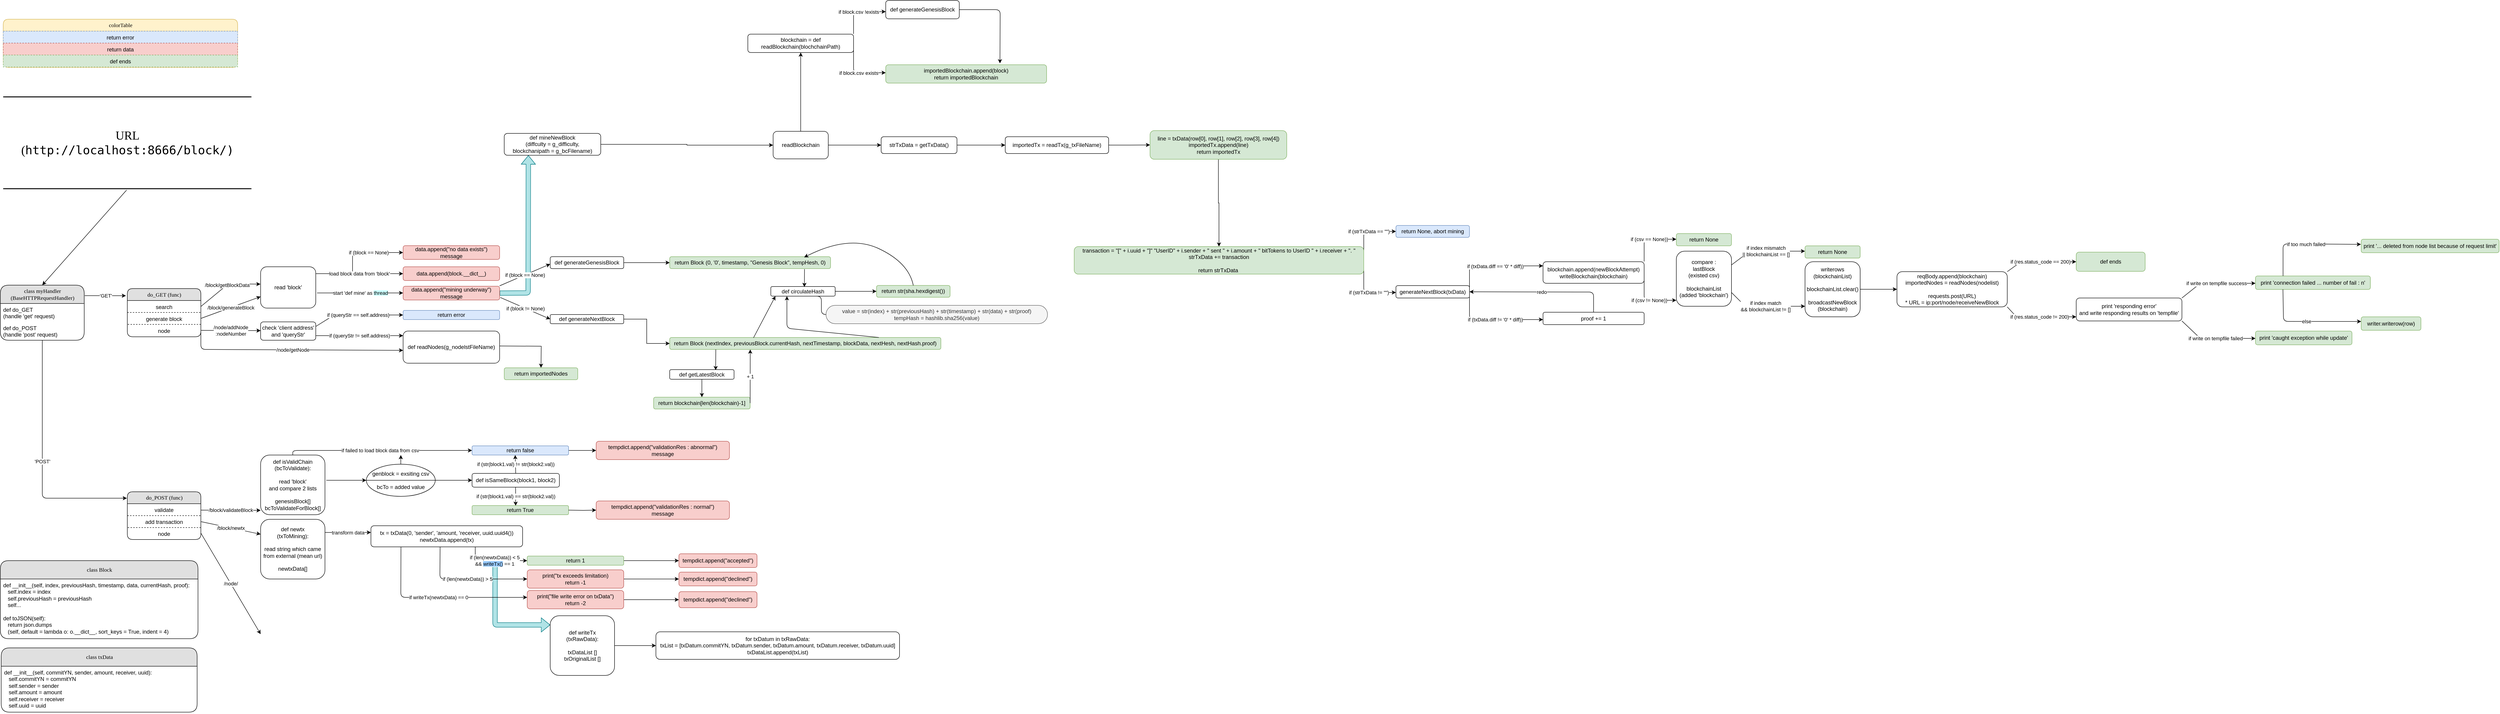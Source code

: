 <mxfile version="14.7.7" type="github">
  <diagram name="Page-1" id="b520641d-4fe3-3701-9064-5fc419738815">
    <mxGraphModel dx="3540" dy="2754" grid="1" gridSize="10" guides="1" tooltips="1" connect="1" arrows="1" fold="1" page="1" pageScale="1" pageWidth="5000" pageHeight="1000" background="none" math="0" shadow="0">
      <root>
        <mxCell id="0" />
        <mxCell id="1" parent="0" />
        <mxCell id="QLwjLKitC6FLCGk_Un5R-8" value="" style="shape=flexArrow;endArrow=classic;html=1;fillColor=#b0e3e6;strokeColor=#0e8088;" parent="1" edge="1">
          <mxGeometry width="50" height="50" relative="1" as="geometry">
            <mxPoint x="1110" y="740" as="sourcePoint" />
            <mxPoint x="1230" y="870" as="targetPoint" />
            <Array as="points">
              <mxPoint x="1110" y="870" />
            </Array>
          </mxGeometry>
        </mxCell>
        <mxCell id="gxKG5KSvoj4LGC8UMZM3-65" value="" style="shape=flexArrow;endArrow=classic;html=1;exitX=1;exitY=0.5;exitDx=0;exitDy=0;entryX=0.25;entryY=1;entryDx=0;entryDy=0;fillColor=#b0e3e6;strokeColor=#0e8088;" parent="1" source="gxKG5KSvoj4LGC8UMZM3-26" target="gxKG5KSvoj4LGC8UMZM3-28" edge="1">
          <mxGeometry width="50" height="50" relative="1" as="geometry">
            <mxPoint x="1290" y="60" as="sourcePoint" />
            <mxPoint x="1340" y="10" as="targetPoint" />
            <Array as="points">
              <mxPoint x="1182" y="147" />
            </Array>
          </mxGeometry>
        </mxCell>
        <mxCell id="2debaab0fafb2da2-10" value="&lt;font style=&quot;font-size: 26px&quot;&gt;URL&lt;br&gt;&lt;font style=&quot;background-color: rgb(255 , 255 , 255) ; font-size: 26px&quot;&gt;(&lt;span style=&quot;font-family: &amp;#34;jetbrains mono&amp;#34; , monospace&quot;&gt;http://localhost:8666/block/)&lt;/span&gt;&lt;/font&gt;&lt;/font&gt;" style="html=1;rounded=0;shadow=0;comic=0;labelBackgroundColor=none;strokeWidth=2;fontFamily=Verdana;fontSize=12;align=center;shape=mxgraph.ios7ui.horLines;" parent="1" vertex="1">
          <mxGeometry x="40" y="-280" width="540" height="200" as="geometry" />
        </mxCell>
        <mxCell id="21ea969265ad0168-6" value="class myHandler&lt;br&gt;(BaseHTTPRequestHandler)" style="swimlane;html=1;fontStyle=0;childLayout=stackLayout;horizontal=1;startSize=40;fillColor=#e0e0e0;horizontalStack=0;resizeParent=1;resizeLast=0;collapsible=1;marginBottom=0;swimlaneFillColor=#ffffff;align=center;rounded=1;shadow=0;comic=0;labelBackgroundColor=none;strokeWidth=1;fontFamily=Verdana;fontSize=12" parent="1" vertex="1">
          <mxGeometry x="33.75" y="130" width="182.5" height="120" as="geometry" />
        </mxCell>
        <mxCell id="21ea969265ad0168-7" value="def do_GET&lt;br&gt;(handle &#39;get&#39; request)" style="text;html=1;strokeColor=none;fillColor=none;spacingLeft=4;spacingRight=4;whiteSpace=wrap;overflow=hidden;rotatable=0;points=[[0,0.5],[1,0.5]];portConstraint=eastwest;" parent="21ea969265ad0168-6" vertex="1">
          <mxGeometry y="40" width="182.5" height="40" as="geometry" />
        </mxCell>
        <mxCell id="21ea969265ad0168-8" value="def do_POST&lt;br&gt;(handle &#39;post&#39; request)" style="text;html=1;strokeColor=none;fillColor=none;spacingLeft=4;spacingRight=4;whiteSpace=wrap;overflow=hidden;rotatable=0;points=[[0,0.5],[1,0.5]];portConstraint=eastwest;" parent="21ea969265ad0168-6" vertex="1">
          <mxGeometry y="80" width="182.5" height="34" as="geometry" />
        </mxCell>
        <mxCell id="21ea969265ad0168-14" value="do_GET (func)" style="swimlane;html=1;fontStyle=0;childLayout=stackLayout;horizontal=1;startSize=26;fillColor=#e0e0e0;horizontalStack=0;resizeParent=1;resizeLast=0;collapsible=1;marginBottom=0;swimlaneFillColor=#ffffff;align=center;rounded=1;shadow=0;comic=0;labelBackgroundColor=none;strokeWidth=1;fontFamily=Verdana;fontSize=12" parent="1" vertex="1">
          <mxGeometry x="310" y="137.5" width="160" height="105" as="geometry" />
        </mxCell>
        <mxCell id="21ea969265ad0168-15" value="search" style="text;html=1;fillColor=none;spacingLeft=4;spacingRight=4;whiteSpace=wrap;overflow=hidden;rotatable=0;points=[[0,0.5],[1,0.5]];portConstraint=eastwest;strokeWidth=1;shadow=0;dashed=1;align=center;" parent="21ea969265ad0168-14" vertex="1">
          <mxGeometry y="26" width="160" height="26" as="geometry" />
        </mxCell>
        <mxCell id="21ea969265ad0168-16" value="generate block" style="text;html=1;fillColor=none;spacingLeft=4;spacingRight=4;whiteSpace=wrap;overflow=hidden;rotatable=0;points=[[0,0.5],[1,0.5]];portConstraint=eastwest;strokeColor=#000000;dashed=1;align=center;" parent="21ea969265ad0168-14" vertex="1">
          <mxGeometry y="52" width="160" height="26" as="geometry" />
        </mxCell>
        <mxCell id="21ea969265ad0168-17" value="node" style="text;html=1;fillColor=none;spacingLeft=4;spacingRight=4;whiteSpace=wrap;overflow=hidden;rotatable=0;points=[[0,0.5],[1,0.5]];portConstraint=eastwest;dashed=1;align=center;" parent="21ea969265ad0168-14" vertex="1">
          <mxGeometry y="78" width="160" height="26" as="geometry" />
        </mxCell>
        <mxCell id="21ea969265ad0168-26" value="do_POST (func)" style="swimlane;html=1;fontStyle=0;childLayout=stackLayout;horizontal=1;startSize=26;fillColor=#e0e0e0;horizontalStack=0;resizeParent=1;resizeLast=0;collapsible=1;marginBottom=0;swimlaneFillColor=#ffffff;align=center;rounded=1;shadow=0;comic=0;labelBackgroundColor=none;strokeWidth=1;fontFamily=Verdana;fontSize=12" parent="1" vertex="1">
          <mxGeometry x="310" y="580" width="160" height="104" as="geometry" />
        </mxCell>
        <mxCell id="21ea969265ad0168-27" value="validate" style="text;html=1;strokeColor=none;fillColor=none;spacingLeft=4;spacingRight=4;whiteSpace=wrap;overflow=hidden;rotatable=0;points=[[0,0.5],[1,0.5]];portConstraint=eastwest;align=center;" parent="21ea969265ad0168-26" vertex="1">
          <mxGeometry y="26" width="160" height="26" as="geometry" />
        </mxCell>
        <mxCell id="21ea969265ad0168-28" value="add transaction" style="text;html=1;fillColor=none;spacingLeft=4;spacingRight=4;whiteSpace=wrap;overflow=hidden;rotatable=0;points=[[0,0.5],[1,0.5]];portConstraint=eastwest;strokeColor=#000000;dashed=1;align=center;" parent="21ea969265ad0168-26" vertex="1">
          <mxGeometry y="52" width="160" height="26" as="geometry" />
        </mxCell>
        <mxCell id="21ea969265ad0168-29" value="node" style="text;html=1;strokeColor=none;fillColor=none;spacingLeft=4;spacingRight=4;whiteSpace=wrap;overflow=hidden;rotatable=0;points=[[0,0.5],[1,0.5]];portConstraint=eastwest;align=center;" parent="21ea969265ad0168-26" vertex="1">
          <mxGeometry y="78" width="160" height="26" as="geometry" />
        </mxCell>
        <mxCell id="GV4vG9G-vkSTJesM0rRb-1" value="" style="endArrow=classic;html=1;entryX=0.5;entryY=0;entryDx=0;entryDy=0;exitX=0.497;exitY=1.015;exitDx=0;exitDy=0;exitPerimeter=0;" parent="1" target="21ea969265ad0168-6" edge="1" source="2debaab0fafb2da2-10">
          <mxGeometry width="50" height="50" relative="1" as="geometry">
            <mxPoint x="125" y="74" as="sourcePoint" />
            <mxPoint x="90" y="260" as="targetPoint" />
            <Array as="points" />
          </mxGeometry>
        </mxCell>
        <mxCell id="GV4vG9G-vkSTJesM0rRb-3" value="" style="endArrow=classic;html=1;exitX=0.5;exitY=1;exitDx=0;exitDy=0;entryX=-0.006;entryY=0.135;entryDx=0;entryDy=0;entryPerimeter=0;" parent="1" source="21ea969265ad0168-6" target="21ea969265ad0168-26" edge="1">
          <mxGeometry relative="1" as="geometry">
            <mxPoint x="190" y="310" as="sourcePoint" />
            <mxPoint x="560" y="430" as="targetPoint" />
            <Array as="points">
              <mxPoint x="125" y="594" />
            </Array>
          </mxGeometry>
        </mxCell>
        <mxCell id="GV4vG9G-vkSTJesM0rRb-4" value="&#39;POST&#39;" style="edgeLabel;resizable=0;html=1;align=center;verticalAlign=middle;" parent="GV4vG9G-vkSTJesM0rRb-3" connectable="0" vertex="1">
          <mxGeometry relative="1" as="geometry" />
        </mxCell>
        <mxCell id="GV4vG9G-vkSTJesM0rRb-5" value="" style="endArrow=classic;html=1;exitX=1.006;exitY=0.191;exitDx=0;exitDy=0;exitPerimeter=0;entryX=-0.019;entryY=0.148;entryDx=0;entryDy=0;entryPerimeter=0;" parent="1" source="21ea969265ad0168-6" target="21ea969265ad0168-14" edge="1">
          <mxGeometry relative="1" as="geometry">
            <mxPoint x="216.25" y="200" as="sourcePoint" />
            <mxPoint x="300" y="153" as="targetPoint" />
            <Array as="points" />
          </mxGeometry>
        </mxCell>
        <mxCell id="GV4vG9G-vkSTJesM0rRb-6" value="&#39;GET&#39;" style="edgeLabel;resizable=0;html=1;align=center;verticalAlign=middle;" parent="GV4vG9G-vkSTJesM0rRb-5" connectable="0" vertex="1">
          <mxGeometry relative="1" as="geometry" />
        </mxCell>
        <mxCell id="GV4vG9G-vkSTJesM0rRb-8" value="data.append(block.__dict__)" style="rounded=1;whiteSpace=wrap;html=1;shadow=0;strokeColor=#b85450;strokeWidth=1;align=center;fillColor=#f8cecc;" parent="1" vertex="1">
          <mxGeometry x="910" y="90" width="210" height="30" as="geometry" />
        </mxCell>
        <mxCell id="GV4vG9G-vkSTJesM0rRb-9" value="" style="endArrow=classic;html=1;exitX=1;exitY=0.5;exitDx=0;exitDy=0;entryX=-0.003;entryY=0.42;entryDx=0;entryDy=0;entryPerimeter=0;" parent="1" source="21ea969265ad0168-15" target="GV4vG9G-vkSTJesM0rRb-14" edge="1">
          <mxGeometry relative="1" as="geometry">
            <mxPoint x="420" y="290" as="sourcePoint" />
            <mxPoint x="520" y="290" as="targetPoint" />
            <Array as="points">
              <mxPoint x="530" y="127" />
            </Array>
          </mxGeometry>
        </mxCell>
        <mxCell id="GV4vG9G-vkSTJesM0rRb-10" value="/block/getBlockData" style="edgeLabel;resizable=0;html=1;align=center;verticalAlign=middle;" parent="GV4vG9G-vkSTJesM0rRb-9" connectable="0" vertex="1">
          <mxGeometry relative="1" as="geometry" />
        </mxCell>
        <mxCell id="GV4vG9G-vkSTJesM0rRb-12" value="" style="endArrow=classic;html=1;exitX=1;exitY=0.5;exitDx=0;exitDy=0;entryX=0;entryY=0.5;entryDx=0;entryDy=0;" parent="1" source="21ea969265ad0168-16" edge="1">
          <mxGeometry relative="1" as="geometry">
            <mxPoint x="580" y="290" as="sourcePoint" />
            <mxPoint x="600" y="155" as="targetPoint" />
          </mxGeometry>
        </mxCell>
        <mxCell id="GV4vG9G-vkSTJesM0rRb-13" value="/block/generateBlock" style="edgeLabel;resizable=0;html=1;align=center;verticalAlign=middle;" parent="GV4vG9G-vkSTJesM0rRb-12" connectable="0" vertex="1">
          <mxGeometry relative="1" as="geometry" />
        </mxCell>
        <mxCell id="GV4vG9G-vkSTJesM0rRb-14" value="read &#39;block&#39;" style="rounded=1;whiteSpace=wrap;html=1;shadow=0;strokeColor=#000000;strokeWidth=1;align=center;" parent="1" vertex="1">
          <mxGeometry x="600" y="90" width="120" height="90" as="geometry" />
        </mxCell>
        <mxCell id="GV4vG9G-vkSTJesM0rRb-15" value="" style="endArrow=classic;html=1;entryX=0;entryY=0.5;entryDx=0;entryDy=0;exitX=1;exitY=0.167;exitDx=0;exitDy=0;exitPerimeter=0;" parent="1" source="GV4vG9G-vkSTJesM0rRb-14" target="GV4vG9G-vkSTJesM0rRb-8" edge="1">
          <mxGeometry relative="1" as="geometry">
            <mxPoint x="724" y="105" as="sourcePoint" />
            <mxPoint x="820" y="88.66" as="targetPoint" />
          </mxGeometry>
        </mxCell>
        <mxCell id="GV4vG9G-vkSTJesM0rRb-16" value="load block data from &#39;block&#39;" style="edgeLabel;resizable=0;html=1;align=center;verticalAlign=middle;" parent="GV4vG9G-vkSTJesM0rRb-15" connectable="0" vertex="1">
          <mxGeometry relative="1" as="geometry" />
        </mxCell>
        <mxCell id="9pu0YHdIuSZk-ArdZA3d-1" value="" style="endArrow=classic;html=1;exitX=1;exitY=0.5;exitDx=0;exitDy=0;" parent="1" source="21ea969265ad0168-17" edge="1">
          <mxGeometry relative="1" as="geometry">
            <mxPoint x="590" y="580" as="sourcePoint" />
            <mxPoint x="600" y="229" as="targetPoint" />
          </mxGeometry>
        </mxCell>
        <mxCell id="9pu0YHdIuSZk-ArdZA3d-2" value="/node/addNode&lt;br&gt;:nodeNumber" style="edgeLabel;resizable=0;html=1;align=center;verticalAlign=middle;" parent="9pu0YHdIuSZk-ArdZA3d-1" connectable="0" vertex="1">
          <mxGeometry relative="1" as="geometry" />
        </mxCell>
        <mxCell id="9pu0YHdIuSZk-ArdZA3d-6" value="" style="endArrow=classic;html=1;exitX=1;exitY=0.5;exitDx=0;exitDy=0;entryX=0;entryY=0.6;entryDx=0;entryDy=0;entryPerimeter=0;" parent="1" source="21ea969265ad0168-17" target="9pu0YHdIuSZk-ArdZA3d-17" edge="1">
          <mxGeometry relative="1" as="geometry">
            <mxPoint x="270" y="430" as="sourcePoint" />
            <mxPoint x="600" y="270" as="targetPoint" />
            <Array as="points">
              <mxPoint x="470" y="270" />
            </Array>
          </mxGeometry>
        </mxCell>
        <mxCell id="9pu0YHdIuSZk-ArdZA3d-7" value="/node/getNode" style="edgeLabel;resizable=0;html=1;align=center;verticalAlign=middle;" parent="9pu0YHdIuSZk-ArdZA3d-6" connectable="0" vertex="1">
          <mxGeometry relative="1" as="geometry" />
        </mxCell>
        <mxCell id="9pu0YHdIuSZk-ArdZA3d-8" value="check &#39;client address&#39;&lt;br&gt;and &#39;queryStr&#39;" style="rounded=1;whiteSpace=wrap;html=1;" parent="1" vertex="1">
          <mxGeometry x="600" y="210" width="120" height="40" as="geometry" />
        </mxCell>
        <mxCell id="9pu0YHdIuSZk-ArdZA3d-9" value="" style="endArrow=classic;html=1;entryX=0;entryY=0.5;entryDx=0;entryDy=0;" parent="1" target="9pu0YHdIuSZk-ArdZA3d-16" edge="1">
          <mxGeometry relative="1" as="geometry">
            <mxPoint x="720" y="220" as="sourcePoint" />
            <mxPoint x="910" y="220" as="targetPoint" />
            <Array as="points">
              <mxPoint x="760" y="195" />
            </Array>
          </mxGeometry>
        </mxCell>
        <mxCell id="9pu0YHdIuSZk-ArdZA3d-10" value="if (queryStr == self.address)" style="edgeLabel;resizable=0;html=1;align=center;verticalAlign=middle;" parent="9pu0YHdIuSZk-ArdZA3d-9" connectable="0" vertex="1">
          <mxGeometry relative="1" as="geometry" />
        </mxCell>
        <mxCell id="9pu0YHdIuSZk-ArdZA3d-11" value="" style="endArrow=classic;html=1;" parent="1" edge="1">
          <mxGeometry relative="1" as="geometry">
            <mxPoint x="720" y="240" as="sourcePoint" />
            <mxPoint x="910" y="240" as="targetPoint" />
          </mxGeometry>
        </mxCell>
        <mxCell id="9pu0YHdIuSZk-ArdZA3d-12" value="if (queryStr != self.address)" style="edgeLabel;resizable=0;html=1;align=center;verticalAlign=middle;" parent="9pu0YHdIuSZk-ArdZA3d-11" connectable="0" vertex="1">
          <mxGeometry relative="1" as="geometry" />
        </mxCell>
        <mxCell id="9pu0YHdIuSZk-ArdZA3d-16" value="return error" style="rounded=1;whiteSpace=wrap;html=1;fillColor=#dae8fc;strokeColor=#6c8ebf;" parent="1" vertex="1">
          <mxGeometry x="910" y="185" width="210" height="20" as="geometry" />
        </mxCell>
        <mxCell id="9pu0YHdIuSZk-ArdZA3d-17" value="def readNodes(g_nodelstFileName)" style="rounded=1;whiteSpace=wrap;html=1;" parent="1" vertex="1">
          <mxGeometry x="910" y="230" width="210" height="70" as="geometry" />
        </mxCell>
        <mxCell id="PHjYOECtbzAeJaCVC0Ml-1" value="" style="endArrow=classic;html=1;exitX=1.025;exitY=0.633;exitDx=0;exitDy=0;exitPerimeter=0;" parent="1" source="GV4vG9G-vkSTJesM0rRb-14" edge="1">
          <mxGeometry relative="1" as="geometry">
            <mxPoint x="800" y="580" as="sourcePoint" />
            <mxPoint x="910" y="147" as="targetPoint" />
          </mxGeometry>
        </mxCell>
        <mxCell id="PHjYOECtbzAeJaCVC0Ml-2" value="start &#39;def mine&#39; as &lt;span style=&quot;background-color: rgb(204 , 255 , 255)&quot;&gt;thread&lt;/span&gt;" style="edgeLabel;resizable=0;html=1;align=center;verticalAlign=middle;" parent="PHjYOECtbzAeJaCVC0Ml-1" connectable="0" vertex="1">
          <mxGeometry relative="1" as="geometry" />
        </mxCell>
        <mxCell id="PHjYOECtbzAeJaCVC0Ml-7" value="" style="endArrow=classic;html=1;" parent="1" edge="1">
          <mxGeometry relative="1" as="geometry">
            <mxPoint x="1120" y="131.5" as="sourcePoint" />
            <mxPoint x="1230" y="84" as="targetPoint" />
          </mxGeometry>
        </mxCell>
        <mxCell id="PHjYOECtbzAeJaCVC0Ml-8" value="if (block == None)" style="edgeLabel;resizable=0;html=1;align=center;verticalAlign=middle;" parent="PHjYOECtbzAeJaCVC0Ml-7" connectable="0" vertex="1">
          <mxGeometry relative="1" as="geometry" />
        </mxCell>
        <mxCell id="PHjYOECtbzAeJaCVC0Ml-9" value="" style="endArrow=classic;html=1;exitX=1.007;exitY=0.927;exitDx=0;exitDy=0;exitPerimeter=0;" parent="1" edge="1">
          <mxGeometry relative="1" as="geometry">
            <mxPoint x="1121.47" y="156.81" as="sourcePoint" />
            <mxPoint x="1230" y="204" as="targetPoint" />
          </mxGeometry>
        </mxCell>
        <mxCell id="PHjYOECtbzAeJaCVC0Ml-10" value="if (block != None)" style="edgeLabel;resizable=0;html=1;align=center;verticalAlign=middle;" parent="PHjYOECtbzAeJaCVC0Ml-9" connectable="0" vertex="1">
          <mxGeometry relative="1" as="geometry" />
        </mxCell>
        <mxCell id="PHjYOECtbzAeJaCVC0Ml-45" value="" style="edgeStyle=orthogonalEdgeStyle;rounded=0;orthogonalLoop=1;jettySize=auto;html=1;" parent="1" source="PHjYOECtbzAeJaCVC0Ml-11" edge="1">
          <mxGeometry relative="1" as="geometry">
            <mxPoint x="1490" y="81" as="targetPoint" />
          </mxGeometry>
        </mxCell>
        <mxCell id="PHjYOECtbzAeJaCVC0Ml-11" value="def generateGenesisBlock" style="rounded=1;whiteSpace=wrap;html=1;" parent="1" vertex="1">
          <mxGeometry x="1230" y="68" width="160" height="26" as="geometry" />
        </mxCell>
        <mxCell id="PHjYOECtbzAeJaCVC0Ml-12" value="def generateNextBlock" style="rounded=1;whiteSpace=wrap;html=1;" parent="1" vertex="1">
          <mxGeometry x="1230" y="194" width="160" height="20" as="geometry" />
        </mxCell>
        <mxCell id="PHjYOECtbzAeJaCVC0Ml-38" value="colorTable" style="swimlane;html=1;fontStyle=0;childLayout=stackLayout;horizontal=1;startSize=26;fillColor=#fff2cc;horizontalStack=0;resizeParent=1;resizeLast=0;collapsible=1;marginBottom=0;swimlaneFillColor=#ffffff;align=center;rounded=1;shadow=0;comic=0;labelBackgroundColor=none;strokeWidth=1;fontFamily=Verdana;fontSize=12;strokeColor=#d6b656;" parent="1" vertex="1">
          <mxGeometry x="40" y="-449.14" width="510" height="105" as="geometry" />
        </mxCell>
        <mxCell id="PHjYOECtbzAeJaCVC0Ml-39" value="return error" style="text;html=1;fillColor=#dae8fc;spacingLeft=4;spacingRight=4;whiteSpace=wrap;overflow=hidden;rotatable=0;points=[[0,0.5],[1,0.5]];portConstraint=eastwest;strokeWidth=1;shadow=0;dashed=1;align=center;strokeColor=#6c8ebf;" parent="PHjYOECtbzAeJaCVC0Ml-38" vertex="1">
          <mxGeometry y="26" width="510" height="26" as="geometry" />
        </mxCell>
        <mxCell id="PHjYOECtbzAeJaCVC0Ml-40" value="return data" style="text;html=1;fillColor=#f8cecc;spacingLeft=4;spacingRight=4;whiteSpace=wrap;overflow=hidden;rotatable=0;points=[[0,0.5],[1,0.5]];portConstraint=eastwest;strokeColor=#b85450;dashed=1;align=center;" parent="PHjYOECtbzAeJaCVC0Ml-38" vertex="1">
          <mxGeometry y="52" width="510" height="26" as="geometry" />
        </mxCell>
        <mxCell id="PHjYOECtbzAeJaCVC0Ml-41" value="def ends" style="text;html=1;fillColor=#d5e8d4;spacingLeft=4;spacingRight=4;whiteSpace=wrap;overflow=hidden;rotatable=0;points=[[0,0.5],[1,0.5]];portConstraint=eastwest;dashed=1;align=center;strokeColor=#82b366;" parent="PHjYOECtbzAeJaCVC0Ml-38" vertex="1">
          <mxGeometry y="78" width="510" height="26" as="geometry" />
        </mxCell>
        <mxCell id="PHjYOECtbzAeJaCVC0Ml-53" value="" style="edgeStyle=orthogonalEdgeStyle;rounded=0;orthogonalLoop=1;jettySize=auto;html=1;" parent="1" source="PHjYOECtbzAeJaCVC0Ml-47" target="PHjYOECtbzAeJaCVC0Ml-52" edge="1">
          <mxGeometry relative="1" as="geometry" />
        </mxCell>
        <mxCell id="PHjYOECtbzAeJaCVC0Ml-47" value="def circulateHash" style="rounded=1;whiteSpace=wrap;html=1;" parent="1" vertex="1">
          <mxGeometry x="1710" y="133" width="140" height="21" as="geometry" />
        </mxCell>
        <mxCell id="PHjYOECtbzAeJaCVC0Ml-48" value="return Block (0, &#39;0&#39;, timestamp, &quot;Genesis Block&quot;, tempHesh, 0)" style="rounded=1;whiteSpace=wrap;html=1;fillColor=#d5e8d4;strokeColor=#82b366;" parent="1" vertex="1">
          <mxGeometry x="1490" y="68" width="350" height="26" as="geometry" />
        </mxCell>
        <mxCell id="PHjYOECtbzAeJaCVC0Ml-51" value="" style="endArrow=classic;html=1;exitX=0.838;exitY=1.045;exitDx=0;exitDy=0;exitPerimeter=0;" parent="1" source="PHjYOECtbzAeJaCVC0Ml-48" edge="1">
          <mxGeometry width="50" height="50" relative="1" as="geometry">
            <mxPoint x="1630" y="234" as="sourcePoint" />
            <mxPoint x="1783" y="134" as="targetPoint" />
          </mxGeometry>
        </mxCell>
        <mxCell id="PHjYOECtbzAeJaCVC0Ml-52" value="return str(sha.hexdigest())" style="whiteSpace=wrap;html=1;rounded=1;fillColor=#d5e8d4;strokeColor=#82b366;" parent="1" vertex="1">
          <mxGeometry x="1940" y="130.62" width="160" height="25.75" as="geometry" />
        </mxCell>
        <mxCell id="PHjYOECtbzAeJaCVC0Ml-54" value="" style="curved=1;endArrow=classic;html=1;entryX=0.836;entryY=0.051;entryDx=0;entryDy=0;entryPerimeter=0;exitX=0.5;exitY=0;exitDx=0;exitDy=0;" parent="1" source="PHjYOECtbzAeJaCVC0Ml-52" target="PHjYOECtbzAeJaCVC0Ml-48" edge="1">
          <mxGeometry width="50" height="50" relative="1" as="geometry">
            <mxPoint x="1170" y="234" as="sourcePoint" />
            <mxPoint x="1220" y="184" as="targetPoint" />
            <Array as="points">
              <mxPoint x="2010" y="81" />
              <mxPoint x="1880" y="20" />
            </Array>
          </mxGeometry>
        </mxCell>
        <mxCell id="PHjYOECtbzAeJaCVC0Ml-55" value="value = str(index) + str(previousHash) + str(timestamp) + str(data) + str(proof)&lt;br&gt;tempHash = hashlib.sha256(value)" style="whiteSpace=wrap;html=1;rounded=1;arcSize=50;align=center;verticalAlign=middle;strokeWidth=1;autosize=1;spacing=4;treeFolding=1;treeMoving=1;newEdgeStyle={&quot;edgeStyle&quot;:&quot;entityRelationEdgeStyle&quot;,&quot;startArrow&quot;:&quot;none&quot;,&quot;endArrow&quot;:&quot;none&quot;,&quot;segment&quot;:10,&quot;curved&quot;:1};fillColor=#f5f5f5;strokeColor=#666666;fontColor=#333333;" parent="1" vertex="1">
          <mxGeometry x="1830" y="174" width="482" height="40" as="geometry" />
        </mxCell>
        <mxCell id="PHjYOECtbzAeJaCVC0Ml-56" value="" style="edgeStyle=entityRelationEdgeStyle;startArrow=none;endArrow=none;segment=10;curved=1;exitX=0.5;exitY=1;exitDx=0;exitDy=0;" parent="1" edge="1">
          <mxGeometry relative="1" as="geometry">
            <mxPoint x="1810" y="154" as="sourcePoint" />
            <mxPoint x="1830" y="194" as="targetPoint" />
          </mxGeometry>
        </mxCell>
        <mxCell id="PHjYOECtbzAeJaCVC0Ml-57" value="return Block (nextIndex, previousBlock.currentHash, nextTimestamp, blockData, nextHesh, nextHash.proof)" style="rounded=1;whiteSpace=wrap;html=1;fillColor=#d5e8d4;strokeColor=#82b366;" parent="1" vertex="1">
          <mxGeometry x="1490" y="244" width="590" height="26" as="geometry" />
        </mxCell>
        <mxCell id="PHjYOECtbzAeJaCVC0Ml-58" value="" style="edgeStyle=orthogonalEdgeStyle;rounded=0;orthogonalLoop=1;jettySize=auto;html=1;exitX=1;exitY=0.5;exitDx=0;exitDy=0;entryX=0;entryY=0.5;entryDx=0;entryDy=0;" parent="1" source="PHjYOECtbzAeJaCVC0Ml-12" target="PHjYOECtbzAeJaCVC0Ml-57" edge="1">
          <mxGeometry relative="1" as="geometry">
            <mxPoint x="1400" y="91" as="sourcePoint" />
            <mxPoint x="1500" y="91" as="targetPoint" />
            <Array as="points">
              <mxPoint x="1440" y="204" />
              <mxPoint x="1440" y="257" />
            </Array>
          </mxGeometry>
        </mxCell>
        <mxCell id="PHjYOECtbzAeJaCVC0Ml-59" value="" style="endArrow=classic;html=1;exitX=0.838;exitY=1.045;exitDx=0;exitDy=0;exitPerimeter=0;entryX=0.714;entryY=0.056;entryDx=0;entryDy=0;entryPerimeter=0;" parent="1" target="PHjYOECtbzAeJaCVC0Ml-60" edge="1">
          <mxGeometry width="50" height="50" relative="1" as="geometry">
            <mxPoint x="1590.3" y="270.0" as="sourcePoint" />
            <mxPoint x="1590" y="308.83" as="targetPoint" />
          </mxGeometry>
        </mxCell>
        <mxCell id="PHjYOECtbzAeJaCVC0Ml-60" value="def getLatestBlock" style="rounded=1;whiteSpace=wrap;html=1;" parent="1" vertex="1">
          <mxGeometry x="1490" y="314" width="140" height="21" as="geometry" />
        </mxCell>
        <mxCell id="PHjYOECtbzAeJaCVC0Ml-61" value="" style="edgeStyle=orthogonalEdgeStyle;rounded=0;orthogonalLoop=1;jettySize=auto;html=1;exitX=0.5;exitY=1;exitDx=0;exitDy=0;" parent="1" source="PHjYOECtbzAeJaCVC0Ml-60" target="PHjYOECtbzAeJaCVC0Ml-62" edge="1">
          <mxGeometry relative="1" as="geometry">
            <mxPoint x="1400" y="386.88" as="sourcePoint" />
          </mxGeometry>
        </mxCell>
        <mxCell id="PHjYOECtbzAeJaCVC0Ml-62" value="return blockchain[len(blockchain)-1]" style="whiteSpace=wrap;html=1;rounded=1;fillColor=#d5e8d4;strokeColor=#82b366;" parent="1" vertex="1">
          <mxGeometry x="1455" y="374" width="210" height="25.75" as="geometry" />
        </mxCell>
        <mxCell id="PHjYOECtbzAeJaCVC0Ml-63" value="" style="endArrow=classic;html=1;entryX=0.297;entryY=1.006;entryDx=0;entryDy=0;entryPerimeter=0;exitX=1;exitY=0.5;exitDx=0;exitDy=0;" parent="1" source="PHjYOECtbzAeJaCVC0Ml-62" target="PHjYOECtbzAeJaCVC0Ml-57" edge="1">
          <mxGeometry relative="1" as="geometry">
            <mxPoint x="890" y="371" as="sourcePoint" />
            <mxPoint x="930" y="174" as="targetPoint" />
            <Array as="points" />
          </mxGeometry>
        </mxCell>
        <mxCell id="PHjYOECtbzAeJaCVC0Ml-64" value="+ 1" style="edgeLabel;resizable=0;html=1;align=center;verticalAlign=middle;" parent="PHjYOECtbzAeJaCVC0Ml-63" connectable="0" vertex="1">
          <mxGeometry relative="1" as="geometry" />
        </mxCell>
        <mxCell id="PHjYOECtbzAeJaCVC0Ml-65" value="" style="endArrow=classic;html=1;exitX=0.309;exitY=0.027;exitDx=0;exitDy=0;exitPerimeter=0;" parent="1" source="PHjYOECtbzAeJaCVC0Ml-57" edge="1">
          <mxGeometry width="50" height="50" relative="1" as="geometry">
            <mxPoint x="1680.34" y="166.41" as="sourcePoint" />
            <mxPoint x="1720" y="154" as="targetPoint" />
          </mxGeometry>
        </mxCell>
        <mxCell id="PHjYOECtbzAeJaCVC0Ml-66" value="" style="endArrow=classic;html=1;entryX=0.25;entryY=1;entryDx=0;entryDy=0;" parent="1" target="PHjYOECtbzAeJaCVC0Ml-47" edge="1">
          <mxGeometry width="50" height="50" relative="1" as="geometry">
            <mxPoint x="1945" y="244" as="sourcePoint" />
            <mxPoint x="1780" y="169" as="targetPoint" />
            <Array as="points">
              <mxPoint x="1745" y="224" />
            </Array>
          </mxGeometry>
        </mxCell>
        <mxCell id="PHjYOECtbzAeJaCVC0Ml-67" value="class Block" style="swimlane;html=1;fontStyle=0;childLayout=stackLayout;horizontal=1;startSize=40;fillColor=#e0e0e0;horizontalStack=0;resizeParent=1;resizeLast=0;collapsible=1;marginBottom=0;swimlaneFillColor=#ffffff;align=center;rounded=1;shadow=0;comic=0;labelBackgroundColor=none;strokeWidth=1;fontFamily=Verdana;fontSize=12" parent="1" vertex="1">
          <mxGeometry x="33.75" y="730" width="430" height="170" as="geometry" />
        </mxCell>
        <mxCell id="PHjYOECtbzAeJaCVC0Ml-68" value="def __init__(self, index, previousHash, timestamp, data, currentHash, proof):&lt;br&gt;&amp;nbsp; &amp;nbsp;self.index = index&lt;br&gt;&amp;nbsp; &amp;nbsp;self.previousHash = previousHash&lt;br&gt;&amp;nbsp; &amp;nbsp;self...&lt;br&gt;&lt;br&gt;def toJSON(self):&lt;br&gt;&amp;nbsp; &amp;nbsp;return json.dumps&lt;br&gt;&amp;nbsp; &amp;nbsp;(self, default = lambda o: o.__dict__, sort_keys = True, indent = 4)" style="text;html=1;strokeColor=none;fillColor=none;spacingLeft=4;spacingRight=4;whiteSpace=wrap;overflow=hidden;rotatable=0;points=[[0,0.5],[1,0.5]];portConstraint=eastwest;" parent="PHjYOECtbzAeJaCVC0Ml-67" vertex="1">
          <mxGeometry y="40" width="430" height="130" as="geometry" />
        </mxCell>
        <mxCell id="PHjYOECtbzAeJaCVC0Ml-70" value="" style="edgeStyle=orthogonalEdgeStyle;rounded=0;orthogonalLoop=1;jettySize=auto;html=1;" parent="1" edge="1">
          <mxGeometry relative="1" as="geometry">
            <mxPoint x="1120" y="262.5" as="sourcePoint" />
            <mxPoint x="1210" y="310" as="targetPoint" />
          </mxGeometry>
        </mxCell>
        <mxCell id="PHjYOECtbzAeJaCVC0Ml-71" value="return importedNodes" style="rounded=1;whiteSpace=wrap;html=1;fillColor=#d5e8d4;strokeColor=#82b366;" parent="1" vertex="1">
          <mxGeometry x="1130" y="310" width="160" height="26" as="geometry" />
        </mxCell>
        <mxCell id="PHjYOECtbzAeJaCVC0Ml-72" value="" style="endArrow=classic;html=1;exitX=1;exitY=0.5;exitDx=0;exitDy=0;" parent="1" edge="1">
          <mxGeometry relative="1" as="geometry">
            <mxPoint x="470" y="620" as="sourcePoint" />
            <mxPoint x="600" y="620.5" as="targetPoint" />
          </mxGeometry>
        </mxCell>
        <mxCell id="PHjYOECtbzAeJaCVC0Ml-73" value="/block/validateBlock" style="edgeLabel;resizable=0;html=1;align=center;verticalAlign=middle;" parent="PHjYOECtbzAeJaCVC0Ml-72" connectable="0" vertex="1">
          <mxGeometry relative="1" as="geometry" />
        </mxCell>
        <mxCell id="PHjYOECtbzAeJaCVC0Ml-74" value="" style="endArrow=classic;html=1;exitX=1;exitY=0.5;exitDx=0;exitDy=0;entryX=0;entryY=0.25;entryDx=0;entryDy=0;" parent="1" source="21ea969265ad0168-28" target="D7Xr076fDrkNId-XTe2z-1" edge="1">
          <mxGeometry relative="1" as="geometry">
            <mxPoint x="510" y="650" as="sourcePoint" />
            <mxPoint x="600" y="645" as="targetPoint" />
          </mxGeometry>
        </mxCell>
        <mxCell id="PHjYOECtbzAeJaCVC0Ml-75" value="/block/newtx" style="edgeLabel;resizable=0;html=1;align=center;verticalAlign=middle;" parent="PHjYOECtbzAeJaCVC0Ml-74" connectable="0" vertex="1">
          <mxGeometry relative="1" as="geometry" />
        </mxCell>
        <mxCell id="PHjYOECtbzAeJaCVC0Ml-76" value="" style="endArrow=classic;html=1;exitX=1;exitY=0.5;exitDx=0;exitDy=0;" parent="1" edge="1">
          <mxGeometry relative="1" as="geometry">
            <mxPoint x="470" y="670" as="sourcePoint" />
            <mxPoint x="600" y="890" as="targetPoint" />
          </mxGeometry>
        </mxCell>
        <mxCell id="PHjYOECtbzAeJaCVC0Ml-77" value="/node/" style="edgeLabel;resizable=0;html=1;align=center;verticalAlign=middle;" parent="PHjYOECtbzAeJaCVC0Ml-76" connectable="0" vertex="1">
          <mxGeometry relative="1" as="geometry" />
        </mxCell>
        <mxCell id="PHjYOECtbzAeJaCVC0Ml-78" value="def isValidChain&lt;br&gt;(bcToValidate):&lt;br&gt;&lt;br&gt;read &#39;block&#39;&lt;br&gt;and compare 2 lists&lt;br&gt;&lt;br&gt;genesisBlock[]&lt;br&gt;bcToValidateForBlock[]" style="rounded=1;whiteSpace=wrap;html=1;shadow=0;strokeColor=#000000;strokeWidth=1;align=center;" parent="1" vertex="1">
          <mxGeometry x="600" y="500" width="140" height="130" as="geometry" />
        </mxCell>
        <mxCell id="PHjYOECtbzAeJaCVC0Ml-79" value="" style="endArrow=classic;html=1;entryX=0;entryY=0.5;entryDx=0;entryDy=0;" parent="1" source="PHjYOECtbzAeJaCVC0Ml-78" target="PHjYOECtbzAeJaCVC0Ml-81" edge="1">
          <mxGeometry relative="1" as="geometry">
            <mxPoint x="650" y="490.03" as="sourcePoint" />
            <mxPoint x="890" y="490" as="targetPoint" />
            <Array as="points">
              <mxPoint x="670" y="490" />
            </Array>
          </mxGeometry>
        </mxCell>
        <mxCell id="PHjYOECtbzAeJaCVC0Ml-80" value="if failed to load block data from csv" style="edgeLabel;resizable=0;html=1;align=center;verticalAlign=middle;" parent="PHjYOECtbzAeJaCVC0Ml-79" connectable="0" vertex="1">
          <mxGeometry relative="1" as="geometry" />
        </mxCell>
        <mxCell id="gxKG5KSvoj4LGC8UMZM3-20" value="" style="edgeStyle=orthogonalEdgeStyle;rounded=0;orthogonalLoop=1;jettySize=auto;html=1;" parent="1" source="PHjYOECtbzAeJaCVC0Ml-81" target="gxKG5KSvoj4LGC8UMZM3-19" edge="1">
          <mxGeometry relative="1" as="geometry" />
        </mxCell>
        <mxCell id="PHjYOECtbzAeJaCVC0Ml-81" value="return false" style="rounded=1;whiteSpace=wrap;html=1;fillColor=#dae8fc;strokeColor=#6c8ebf;" parent="1" vertex="1">
          <mxGeometry x="1060" y="480" width="210" height="20" as="geometry" />
        </mxCell>
        <mxCell id="PHjYOECtbzAeJaCVC0Ml-87" value="def isSameBlock(block1, block2)" style="rounded=1;whiteSpace=wrap;html=1;" parent="1" vertex="1">
          <mxGeometry x="1060" y="540" width="190" height="30" as="geometry" />
        </mxCell>
        <mxCell id="gxKG5KSvoj4LGC8UMZM3-2" value="" style="endArrow=classic;html=1;exitX=0.5;exitY=0;exitDx=0;exitDy=0;entryX=0.447;entryY=1;entryDx=0;entryDy=0;entryPerimeter=0;" parent="1" source="PHjYOECtbzAeJaCVC0Ml-87" target="PHjYOECtbzAeJaCVC0Ml-81" edge="1">
          <mxGeometry relative="1" as="geometry">
            <mxPoint x="1090" y="520" as="sourcePoint" />
            <mxPoint x="1126" y="499" as="targetPoint" />
          </mxGeometry>
        </mxCell>
        <mxCell id="gxKG5KSvoj4LGC8UMZM3-3" value="if (str(block1.val) != str(block2.val))" style="edgeLabel;resizable=0;html=1;align=center;verticalAlign=middle;" parent="gxKG5KSvoj4LGC8UMZM3-2" connectable="0" vertex="1">
          <mxGeometry relative="1" as="geometry" />
        </mxCell>
        <mxCell id="gxKG5KSvoj4LGC8UMZM3-4" value="" style="endArrow=classic;html=1;" parent="1" edge="1">
          <mxGeometry relative="1" as="geometry">
            <mxPoint x="1154.76" y="570" as="sourcePoint" />
            <mxPoint x="1154.76" y="610.44" as="targetPoint" />
          </mxGeometry>
        </mxCell>
        <mxCell id="gxKG5KSvoj4LGC8UMZM3-5" value="if (str(block1.val) == str(block2.val))" style="edgeLabel;resizable=0;html=1;align=center;verticalAlign=middle;" parent="gxKG5KSvoj4LGC8UMZM3-4" connectable="0" vertex="1">
          <mxGeometry relative="1" as="geometry" />
        </mxCell>
        <mxCell id="gxKG5KSvoj4LGC8UMZM3-6" value="return True" style="rounded=1;whiteSpace=wrap;html=1;fillColor=#d5e8d4;strokeColor=#82b366;" parent="1" vertex="1">
          <mxGeometry x="1060" y="610" width="210" height="20" as="geometry" />
        </mxCell>
        <mxCell id="gxKG5KSvoj4LGC8UMZM3-7" value="" style="endArrow=classic;html=1;entryX=0;entryY=0.5;entryDx=0;entryDy=0;" parent="1" target="gxKG5KSvoj4LGC8UMZM3-9" edge="1">
          <mxGeometry relative="1" as="geometry">
            <mxPoint x="800" y="100" as="sourcePoint" />
            <mxPoint x="890" y="60" as="targetPoint" />
            <Array as="points">
              <mxPoint x="800" y="59" />
            </Array>
          </mxGeometry>
        </mxCell>
        <mxCell id="gxKG5KSvoj4LGC8UMZM3-8" value="if (block == None)" style="edgeLabel;resizable=0;html=1;align=center;verticalAlign=middle;" parent="gxKG5KSvoj4LGC8UMZM3-7" connectable="0" vertex="1">
          <mxGeometry relative="1" as="geometry" />
        </mxCell>
        <mxCell id="gxKG5KSvoj4LGC8UMZM3-9" value="data.append(&quot;no data exists&quot;) message" style="rounded=1;whiteSpace=wrap;html=1;shadow=0;strokeColor=#b85450;strokeWidth=1;align=center;fillColor=#f8cecc;" parent="1" vertex="1">
          <mxGeometry x="910" y="44" width="210" height="30" as="geometry" />
        </mxCell>
        <mxCell id="gxKG5KSvoj4LGC8UMZM3-12" value="genblock = exsiting csv&lt;br&gt;&lt;br&gt;bcTo = added value" style="shape=lineEllipse;perimeter=ellipsePerimeter;whiteSpace=wrap;html=1;backgroundOutline=1;" parent="1" vertex="1">
          <mxGeometry x="830" y="520" width="150" height="70" as="geometry" />
        </mxCell>
        <mxCell id="gxKG5KSvoj4LGC8UMZM3-16" value="" style="endArrow=classic;html=1;exitX=0.5;exitY=0;exitDx=0;exitDy=0;" parent="1" source="gxKG5KSvoj4LGC8UMZM3-12" edge="1">
          <mxGeometry width="50" height="50" relative="1" as="geometry">
            <mxPoint x="790" y="540" as="sourcePoint" />
            <mxPoint x="905" y="500" as="targetPoint" />
          </mxGeometry>
        </mxCell>
        <mxCell id="gxKG5KSvoj4LGC8UMZM3-17" value="" style="endArrow=classic;html=1;exitX=1;exitY=0.5;exitDx=0;exitDy=0;entryX=0;entryY=0.5;entryDx=0;entryDy=0;" parent="1" source="gxKG5KSvoj4LGC8UMZM3-12" target="PHjYOECtbzAeJaCVC0Ml-87" edge="1">
          <mxGeometry width="50" height="50" relative="1" as="geometry">
            <mxPoint x="1050" y="610" as="sourcePoint" />
            <mxPoint x="1100" y="560" as="targetPoint" />
          </mxGeometry>
        </mxCell>
        <mxCell id="gxKG5KSvoj4LGC8UMZM3-18" value="" style="endArrow=classic;html=1;entryX=0;entryY=0.5;entryDx=0;entryDy=0;exitX=1.022;exitY=0.423;exitDx=0;exitDy=0;exitPerimeter=0;" parent="1" source="PHjYOECtbzAeJaCVC0Ml-78" target="gxKG5KSvoj4LGC8UMZM3-12" edge="1">
          <mxGeometry width="50" height="50" relative="1" as="geometry">
            <mxPoint x="810" y="645" as="sourcePoint" />
            <mxPoint x="860" y="595" as="targetPoint" />
          </mxGeometry>
        </mxCell>
        <mxCell id="gxKG5KSvoj4LGC8UMZM3-19" value="tempdict.append(&quot;validationRes : abnormal&quot;)&lt;br&gt;message" style="whiteSpace=wrap;html=1;rounded=1;strokeColor=#b85450;fillColor=#f8cecc;" parent="1" vertex="1">
          <mxGeometry x="1330" y="470" width="290" height="40" as="geometry" />
        </mxCell>
        <mxCell id="gxKG5KSvoj4LGC8UMZM3-21" value="" style="edgeStyle=orthogonalEdgeStyle;rounded=0;orthogonalLoop=1;jettySize=auto;html=1;" parent="1" target="gxKG5KSvoj4LGC8UMZM3-22" edge="1">
          <mxGeometry relative="1" as="geometry">
            <mxPoint x="1270" y="620" as="sourcePoint" />
          </mxGeometry>
        </mxCell>
        <mxCell id="gxKG5KSvoj4LGC8UMZM3-22" value="tempdict.append(&quot;validationRes : normal&quot;)&lt;br&gt;message" style="whiteSpace=wrap;html=1;rounded=1;strokeColor=#b85450;fillColor=#f8cecc;" parent="1" vertex="1">
          <mxGeometry x="1330" y="600" width="290" height="40" as="geometry" />
        </mxCell>
        <mxCell id="gxKG5KSvoj4LGC8UMZM3-23" value="class txData" style="swimlane;html=1;fontStyle=0;childLayout=stackLayout;horizontal=1;startSize=40;fillColor=#e0e0e0;horizontalStack=0;resizeParent=1;resizeLast=0;collapsible=1;marginBottom=0;swimlaneFillColor=#ffffff;align=center;rounded=1;shadow=0;comic=0;labelBackgroundColor=none;strokeWidth=1;fontFamily=Verdana;fontSize=12" parent="1" vertex="1">
          <mxGeometry x="35.63" y="920" width="426.25" height="140" as="geometry" />
        </mxCell>
        <mxCell id="gxKG5KSvoj4LGC8UMZM3-24" value="def __init__(self, commitYN, sender, amount, receiver, uuid):&lt;br&gt;&amp;nbsp; &amp;nbsp;self.commitYN = commitYN&lt;br&gt;&amp;nbsp; &amp;nbsp;self.sender = sender&lt;br&gt;&amp;nbsp; &amp;nbsp;self.amount = amount&lt;br&gt;&amp;nbsp; &amp;nbsp;self.receiver = receiver&lt;br&gt;&amp;nbsp; &amp;nbsp;self.uuid = uuid" style="text;html=1;strokeColor=none;fillColor=none;spacingLeft=4;spacingRight=4;whiteSpace=wrap;overflow=hidden;rotatable=0;points=[[0,0.5],[1,0.5]];portConstraint=eastwest;" parent="gxKG5KSvoj4LGC8UMZM3-23" vertex="1">
          <mxGeometry y="40" width="426.25" height="100" as="geometry" />
        </mxCell>
        <mxCell id="gxKG5KSvoj4LGC8UMZM3-26" value="data.append(&quot;mining underway&quot;) message" style="rounded=1;whiteSpace=wrap;html=1;shadow=0;strokeColor=#b85450;strokeWidth=1;align=center;fillColor=#f8cecc;" parent="1" vertex="1">
          <mxGeometry x="910" y="132.37" width="210" height="30" as="geometry" />
        </mxCell>
        <mxCell id="BLEcUBL_GDFC9mW3vN2q-31" value="" style="edgeStyle=orthogonalEdgeStyle;rounded=0;orthogonalLoop=1;jettySize=auto;html=1;entryX=0.5;entryY=1;entryDx=0;entryDy=0;exitX=0.5;exitY=0;exitDx=0;exitDy=0;" parent="1" target="BLEcUBL_GDFC9mW3vN2q-30" edge="1" source="hYCQNI-QaFgsrKjLanT5-17">
          <mxGeometry relative="1" as="geometry">
            <mxPoint x="1630" y="-616.714" as="sourcePoint" />
          </mxGeometry>
        </mxCell>
        <mxCell id="hYCQNI-QaFgsrKjLanT5-18" value="" style="edgeStyle=orthogonalEdgeStyle;rounded=0;orthogonalLoop=1;jettySize=auto;html=1;" parent="1" source="gxKG5KSvoj4LGC8UMZM3-28" target="hYCQNI-QaFgsrKjLanT5-17" edge="1">
          <mxGeometry relative="1" as="geometry" />
        </mxCell>
        <mxCell id="gxKG5KSvoj4LGC8UMZM3-28" value="def mineNewBlock&lt;br&gt;(diffculty = g_difficulty, &lt;br&gt;blockchanipath = g_bcFilename)" style="rounded=1;whiteSpace=wrap;html=1;" parent="1" vertex="1">
          <mxGeometry x="1130" y="-200.45" width="210" height="47.63" as="geometry" />
        </mxCell>
        <mxCell id="gxKG5KSvoj4LGC8UMZM3-29" value="" style="endArrow=classic;html=1;exitX=1;exitY=0.25;exitDx=0;exitDy=0;entryX=0;entryY=0.5;entryDx=0;entryDy=0;" parent="1" target="gxKG5KSvoj4LGC8UMZM3-31" edge="1">
          <mxGeometry relative="1" as="geometry">
            <mxPoint x="3000" y="61.468" as="sourcePoint" />
            <mxPoint x="2940" y="-23.99" as="targetPoint" />
            <Array as="points">
              <mxPoint x="3000" y="13.01" />
            </Array>
          </mxGeometry>
        </mxCell>
        <mxCell id="gxKG5KSvoj4LGC8UMZM3-30" value="if (strTxData == &quot;&quot;)" style="edgeLabel;resizable=0;html=1;align=center;verticalAlign=middle;" parent="gxKG5KSvoj4LGC8UMZM3-29" connectable="0" vertex="1">
          <mxGeometry relative="1" as="geometry" />
        </mxCell>
        <mxCell id="gxKG5KSvoj4LGC8UMZM3-31" value="return None, abort mining" style="rounded=1;whiteSpace=wrap;html=1;fillColor=#dae8fc;strokeColor=#6c8ebf;" parent="1" vertex="1">
          <mxGeometry x="3070" y="0.01" width="160" height="26" as="geometry" />
        </mxCell>
        <mxCell id="gxKG5KSvoj4LGC8UMZM3-32" value="" style="endArrow=classic;html=1;exitX=1;exitY=1;exitDx=0;exitDy=0;" parent="1" edge="1">
          <mxGeometry relative="1" as="geometry">
            <mxPoint x="3000" y="97.19" as="sourcePoint" />
            <mxPoint x="3070" y="146.01" as="targetPoint" />
            <Array as="points">
              <mxPoint x="3000" y="146.01" />
            </Array>
          </mxGeometry>
        </mxCell>
        <mxCell id="gxKG5KSvoj4LGC8UMZM3-33" value="if (strTxData != &quot;&quot;)" style="edgeLabel;resizable=0;html=1;align=center;verticalAlign=middle;" parent="gxKG5KSvoj4LGC8UMZM3-32" connectable="0" vertex="1">
          <mxGeometry relative="1" as="geometry" />
        </mxCell>
        <mxCell id="gxKG5KSvoj4LGC8UMZM3-34" value="generateNextBlock(txData)" style="rounded=1;whiteSpace=wrap;html=1;" parent="1" vertex="1">
          <mxGeometry x="3070" y="131.01" width="160" height="27" as="geometry" />
        </mxCell>
        <mxCell id="gxKG5KSvoj4LGC8UMZM3-35" value="" style="endArrow=classic;html=1;exitX=1;exitY=0.25;exitDx=0;exitDy=0;" parent="1" edge="1">
          <mxGeometry relative="1" as="geometry">
            <mxPoint x="3230" y="136.837" as="sourcePoint" />
            <mxPoint x="3390" y="88.01" as="targetPoint" />
            <Array as="points">
              <mxPoint x="3230" y="88.38" />
            </Array>
          </mxGeometry>
        </mxCell>
        <mxCell id="gxKG5KSvoj4LGC8UMZM3-36" value="if (txData.diff == &#39;0&#39; * diff))" style="edgeLabel;resizable=0;html=1;align=center;verticalAlign=middle;" parent="gxKG5KSvoj4LGC8UMZM3-35" connectable="0" vertex="1">
          <mxGeometry relative="1" as="geometry" />
        </mxCell>
        <mxCell id="gxKG5KSvoj4LGC8UMZM3-37" value="" style="endArrow=classic;html=1;exitX=1;exitY=1;exitDx=0;exitDy=0;" parent="1" edge="1">
          <mxGeometry relative="1" as="geometry">
            <mxPoint x="3230" y="156.01" as="sourcePoint" />
            <mxPoint x="3390" y="205.01" as="targetPoint" />
            <Array as="points">
              <mxPoint x="3230" y="204.83" />
            </Array>
          </mxGeometry>
        </mxCell>
        <mxCell id="gxKG5KSvoj4LGC8UMZM3-38" value="if (txData.diff != &#39;0&#39; * diff))" style="edgeLabel;resizable=0;html=1;align=center;verticalAlign=middle;" parent="gxKG5KSvoj4LGC8UMZM3-37" connectable="0" vertex="1">
          <mxGeometry relative="1" as="geometry" />
        </mxCell>
        <mxCell id="gxKG5KSvoj4LGC8UMZM3-41" value="proof += 1" style="rounded=1;whiteSpace=wrap;html=1;" parent="1" vertex="1">
          <mxGeometry x="3390" y="189.01" width="220" height="27" as="geometry" />
        </mxCell>
        <mxCell id="gxKG5KSvoj4LGC8UMZM3-42" value="blockchain.append(newBlockAttempt)&lt;br&gt;writeBlockchain(blockchain)" style="rounded=1;whiteSpace=wrap;html=1;" parent="1" vertex="1">
          <mxGeometry x="3390" y="79.01" width="220" height="47" as="geometry" />
        </mxCell>
        <mxCell id="gxKG5KSvoj4LGC8UMZM3-43" value="" style="endArrow=classic;html=1;entryX=1;entryY=0.5;entryDx=0;entryDy=0;exitX=0.5;exitY=0;exitDx=0;exitDy=0;" parent="1" source="gxKG5KSvoj4LGC8UMZM3-41" target="gxKG5KSvoj4LGC8UMZM3-34" edge="1">
          <mxGeometry relative="1" as="geometry">
            <mxPoint x="3300" y="157.01" as="sourcePoint" />
            <mxPoint x="3400" y="157.01" as="targetPoint" />
            <Array as="points">
              <mxPoint x="3500" y="145.01" />
            </Array>
          </mxGeometry>
        </mxCell>
        <mxCell id="gxKG5KSvoj4LGC8UMZM3-44" value="redo" style="edgeLabel;resizable=0;html=1;align=center;verticalAlign=middle;" parent="gxKG5KSvoj4LGC8UMZM3-43" connectable="0" vertex="1">
          <mxGeometry relative="1" as="geometry" />
        </mxCell>
        <mxCell id="gxKG5KSvoj4LGC8UMZM3-47" value="return None" style="whiteSpace=wrap;html=1;rounded=1;fillColor=#d5e8d4;strokeColor=#82b366;" parent="1" vertex="1">
          <mxGeometry x="3680" y="17.64" width="120" height="26.75" as="geometry" />
        </mxCell>
        <mxCell id="gxKG5KSvoj4LGC8UMZM3-49" value="" style="endArrow=classic;html=1;exitX=1;exitY=0.25;exitDx=0;exitDy=0;entryX=0;entryY=0.5;entryDx=0;entryDy=0;" parent="1" edge="1">
          <mxGeometry relative="1" as="geometry">
            <mxPoint x="3610" y="78.467" as="sourcePoint" />
            <mxPoint x="3680" y="30.01" as="targetPoint" />
            <Array as="points">
              <mxPoint x="3610" y="30.01" />
            </Array>
          </mxGeometry>
        </mxCell>
        <mxCell id="gxKG5KSvoj4LGC8UMZM3-50" value="if (csv == None))" style="edgeLabel;resizable=0;html=1;align=center;verticalAlign=middle;" parent="gxKG5KSvoj4LGC8UMZM3-49" connectable="0" vertex="1">
          <mxGeometry relative="1" as="geometry" />
        </mxCell>
        <mxCell id="gxKG5KSvoj4LGC8UMZM3-51" value="" style="endArrow=classic;html=1;exitX=1;exitY=1;exitDx=0;exitDy=0;" parent="1" edge="1">
          <mxGeometry relative="1" as="geometry">
            <mxPoint x="3610" y="114.19" as="sourcePoint" />
            <mxPoint x="3680" y="163.01" as="targetPoint" />
            <Array as="points">
              <mxPoint x="3610" y="163.01" />
            </Array>
          </mxGeometry>
        </mxCell>
        <mxCell id="gxKG5KSvoj4LGC8UMZM3-52" value="if (csv != None))" style="edgeLabel;resizable=0;html=1;align=center;verticalAlign=middle;" parent="gxKG5KSvoj4LGC8UMZM3-51" connectable="0" vertex="1">
          <mxGeometry relative="1" as="geometry" />
        </mxCell>
        <mxCell id="gxKG5KSvoj4LGC8UMZM3-53" value="compare :&lt;br&gt;lastBlock &lt;br&gt;(existed csv)&lt;br&gt;&lt;br&gt;blockchainList&lt;br&gt;(added &#39;blockchain&#39;)" style="whiteSpace=wrap;html=1;rounded=1;" parent="1" vertex="1">
          <mxGeometry x="3680" y="56.01" width="120" height="120" as="geometry" />
        </mxCell>
        <mxCell id="gxKG5KSvoj4LGC8UMZM3-54" value="" style="endArrow=classic;html=1;exitX=1;exitY=0.25;exitDx=0;exitDy=0;entryX=0;entryY=0.5;entryDx=0;entryDy=0;" parent="1" source="gxKG5KSvoj4LGC8UMZM3-53" edge="1">
          <mxGeometry relative="1" as="geometry">
            <mxPoint x="3890" y="104.467" as="sourcePoint" />
            <mxPoint x="3960" y="56.01" as="targetPoint" />
            <Array as="points">
              <mxPoint x="3840" y="56.01" />
            </Array>
          </mxGeometry>
        </mxCell>
        <mxCell id="gxKG5KSvoj4LGC8UMZM3-55" value="if index mismatch&lt;br&gt;|| blockchainList == []" style="edgeLabel;resizable=0;html=1;align=center;verticalAlign=middle;" parent="gxKG5KSvoj4LGC8UMZM3-54" connectable="0" vertex="1">
          <mxGeometry relative="1" as="geometry" />
        </mxCell>
        <mxCell id="gxKG5KSvoj4LGC8UMZM3-56" value="" style="endArrow=classic;html=1;exitX=1;exitY=0.75;exitDx=0;exitDy=0;" parent="1" source="gxKG5KSvoj4LGC8UMZM3-53" edge="1">
          <mxGeometry relative="1" as="geometry">
            <mxPoint x="3890" y="140.19" as="sourcePoint" />
            <mxPoint x="3960" y="176.01" as="targetPoint" />
            <Array as="points">
              <mxPoint x="3830" y="176.01" />
            </Array>
          </mxGeometry>
        </mxCell>
        <mxCell id="gxKG5KSvoj4LGC8UMZM3-57" value="if index match&lt;br&gt;&amp;amp;&amp;amp; blockchainList != []" style="edgeLabel;resizable=0;html=1;align=center;verticalAlign=middle;" parent="gxKG5KSvoj4LGC8UMZM3-56" connectable="0" vertex="1">
          <mxGeometry relative="1" as="geometry" />
        </mxCell>
        <mxCell id="gxKG5KSvoj4LGC8UMZM3-60" value="return None" style="whiteSpace=wrap;html=1;rounded=1;fillColor=#d5e8d4;strokeColor=#82b366;" parent="1" vertex="1">
          <mxGeometry x="3960" y="44.39" width="120" height="26.75" as="geometry" />
        </mxCell>
        <mxCell id="BLEcUBL_GDFC9mW3vN2q-4" value="" style="edgeStyle=orthogonalEdgeStyle;rounded=0;orthogonalLoop=1;jettySize=auto;html=1;" parent="1" source="gxKG5KSvoj4LGC8UMZM3-61" target="BLEcUBL_GDFC9mW3vN2q-3" edge="1">
          <mxGeometry relative="1" as="geometry" />
        </mxCell>
        <mxCell id="gxKG5KSvoj4LGC8UMZM3-61" value="writerows&lt;br&gt;(blockchainList)&lt;br&gt;&lt;br&gt;blockchainList.clear()&lt;br&gt;&lt;br&gt;broadcastNewBlock&lt;br&gt;(blockchain)" style="whiteSpace=wrap;html=1;rounded=1;" parent="1" vertex="1">
          <mxGeometry x="3960" y="79.01" width="120" height="120" as="geometry" />
        </mxCell>
        <mxCell id="BLEcUBL_GDFC9mW3vN2q-3" value="reqBody.append(blockchain)&lt;br&gt;importedNodes = readNodes(nodelist)&lt;br&gt;&lt;br&gt;requests.post(URL)&lt;br&gt;* URL = ip:port/node/receiveNewBlock" style="rounded=1;whiteSpace=wrap;html=1;" parent="1" vertex="1">
          <mxGeometry x="4160" y="100.64" width="240" height="76.75" as="geometry" />
        </mxCell>
        <mxCell id="BLEcUBL_GDFC9mW3vN2q-5" value="" style="endArrow=classic;html=1;exitX=1;exitY=0;exitDx=0;exitDy=0;entryX=0;entryY=0.5;entryDx=0;entryDy=0;" parent="1" source="BLEcUBL_GDFC9mW3vN2q-3" edge="1">
          <mxGeometry relative="1" as="geometry">
            <mxPoint x="4390" y="109.01" as="sourcePoint" />
            <mxPoint x="4550" y="79.01" as="targetPoint" />
            <Array as="points">
              <mxPoint x="4430" y="79.01" />
            </Array>
          </mxGeometry>
        </mxCell>
        <mxCell id="BLEcUBL_GDFC9mW3vN2q-6" value="if (res.status_code == 200)" style="edgeLabel;resizable=0;html=1;align=center;verticalAlign=middle;" parent="BLEcUBL_GDFC9mW3vN2q-5" connectable="0" vertex="1">
          <mxGeometry relative="1" as="geometry" />
        </mxCell>
        <mxCell id="BLEcUBL_GDFC9mW3vN2q-7" value="" style="endArrow=classic;html=1;exitX=1;exitY=1;exitDx=0;exitDy=0;" parent="1" source="BLEcUBL_GDFC9mW3vN2q-3" edge="1">
          <mxGeometry relative="1" as="geometry">
            <mxPoint x="4380" y="180.01" as="sourcePoint" />
            <mxPoint x="4550" y="199.01" as="targetPoint" />
            <Array as="points">
              <mxPoint x="4420" y="199.01" />
            </Array>
          </mxGeometry>
        </mxCell>
        <mxCell id="BLEcUBL_GDFC9mW3vN2q-8" value="if (res.status_code != 200)" style="edgeLabel;resizable=0;html=1;align=center;verticalAlign=middle;" parent="BLEcUBL_GDFC9mW3vN2q-7" connectable="0" vertex="1">
          <mxGeometry relative="1" as="geometry" />
        </mxCell>
        <mxCell id="BLEcUBL_GDFC9mW3vN2q-9" value="def ends" style="rounded=1;whiteSpace=wrap;html=1;fillColor=#d5e8d4;strokeColor=#82b366;" parent="1" vertex="1">
          <mxGeometry x="4550" y="58.15" width="150" height="41.86" as="geometry" />
        </mxCell>
        <mxCell id="BLEcUBL_GDFC9mW3vN2q-10" value="print &#39;responding error&#39;&lt;br&gt;and write responding results on &#39;tempfile&#39;" style="rounded=1;whiteSpace=wrap;html=1;" parent="1" vertex="1">
          <mxGeometry x="4550" y="158.01" width="230" height="50" as="geometry" />
        </mxCell>
        <mxCell id="BLEcUBL_GDFC9mW3vN2q-14" value="" style="endArrow=classic;html=1;exitX=1;exitY=0;exitDx=0;exitDy=0;entryX=0;entryY=0.5;entryDx=0;entryDy=0;" parent="1" source="BLEcUBL_GDFC9mW3vN2q-10" edge="1">
          <mxGeometry relative="1" as="geometry">
            <mxPoint x="4790" y="147.64" as="sourcePoint" />
            <mxPoint x="4940" y="126.01" as="targetPoint" />
            <Array as="points">
              <mxPoint x="4820" y="126.01" />
            </Array>
          </mxGeometry>
        </mxCell>
        <mxCell id="BLEcUBL_GDFC9mW3vN2q-15" value="if write on tempfile success" style="edgeLabel;resizable=0;html=1;align=center;verticalAlign=middle;" parent="BLEcUBL_GDFC9mW3vN2q-14" connectable="0" vertex="1">
          <mxGeometry relative="1" as="geometry" />
        </mxCell>
        <mxCell id="BLEcUBL_GDFC9mW3vN2q-16" value="" style="endArrow=classic;html=1;exitX=1;exitY=1;exitDx=0;exitDy=0;" parent="1" source="BLEcUBL_GDFC9mW3vN2q-10" edge="1">
          <mxGeometry relative="1" as="geometry">
            <mxPoint x="4790" y="224.39" as="sourcePoint" />
            <mxPoint x="4940" y="246.01" as="targetPoint" />
            <Array as="points">
              <mxPoint x="4820" y="246.01" />
            </Array>
          </mxGeometry>
        </mxCell>
        <mxCell id="BLEcUBL_GDFC9mW3vN2q-17" value="if write on tempfile failed" style="edgeLabel;resizable=0;html=1;align=center;verticalAlign=middle;" parent="BLEcUBL_GDFC9mW3vN2q-16" connectable="0" vertex="1">
          <mxGeometry relative="1" as="geometry" />
        </mxCell>
        <mxCell id="BLEcUBL_GDFC9mW3vN2q-18" value="print &#39;connection failed ... number of fail : n&#39;" style="rounded=1;whiteSpace=wrap;html=1;fillColor=#d5e8d4;strokeColor=#82b366;" parent="1" vertex="1">
          <mxGeometry x="4940" y="110.01" width="250" height="29.37" as="geometry" />
        </mxCell>
        <mxCell id="BLEcUBL_GDFC9mW3vN2q-19" value="print &#39;caught exception while update&#39;" style="rounded=1;whiteSpace=wrap;html=1;fillColor=#d5e8d4;strokeColor=#82b366;" parent="1" vertex="1">
          <mxGeometry x="4940" y="230.01" width="210" height="30" as="geometry" />
        </mxCell>
        <mxCell id="BLEcUBL_GDFC9mW3vN2q-20" value="" style="endArrow=classic;html=1;exitX=1;exitY=0;exitDx=0;exitDy=0;entryX=-0.002;entryY=0.379;entryDx=0;entryDy=0;entryPerimeter=0;" parent="1" target="BLEcUBL_GDFC9mW3vN2q-22" edge="1">
          <mxGeometry relative="1" as="geometry">
            <mxPoint x="5000" y="110.01" as="sourcePoint" />
            <mxPoint x="5160" y="78.01" as="targetPoint" />
            <Array as="points">
              <mxPoint x="5000" y="40.01" />
            </Array>
          </mxGeometry>
        </mxCell>
        <mxCell id="BLEcUBL_GDFC9mW3vN2q-21" value="if too much failed" style="edgeLabel;resizable=0;html=1;align=center;verticalAlign=middle;" parent="BLEcUBL_GDFC9mW3vN2q-20" connectable="0" vertex="1">
          <mxGeometry relative="1" as="geometry" />
        </mxCell>
        <mxCell id="BLEcUBL_GDFC9mW3vN2q-22" value="print &#39;... deleted from node list because of request limit&#39;" style="rounded=1;whiteSpace=wrap;html=1;fillColor=#d5e8d4;strokeColor=#82b366;" parent="1" vertex="1">
          <mxGeometry x="5170" y="30.01" width="300" height="29.37" as="geometry" />
        </mxCell>
        <mxCell id="BLEcUBL_GDFC9mW3vN2q-23" value="" style="endArrow=classic;html=1;entryX=-0.002;entryY=0.379;entryDx=0;entryDy=0;entryPerimeter=0;exitX=0.239;exitY=0.996;exitDx=0;exitDy=0;exitPerimeter=0;" parent="1" source="BLEcUBL_GDFC9mW3vN2q-18" edge="1">
          <mxGeometry relative="1" as="geometry">
            <mxPoint x="5001" y="156.01" as="sourcePoint" />
            <mxPoint x="5170" y="209.141" as="targetPoint" />
            <Array as="points">
              <mxPoint x="5001" y="209.01" />
            </Array>
          </mxGeometry>
        </mxCell>
        <mxCell id="BLEcUBL_GDFC9mW3vN2q-24" value="else" style="edgeLabel;resizable=0;html=1;align=center;verticalAlign=middle;" parent="BLEcUBL_GDFC9mW3vN2q-23" connectable="0" vertex="1">
          <mxGeometry relative="1" as="geometry" />
        </mxCell>
        <mxCell id="BLEcUBL_GDFC9mW3vN2q-25" value="writer.writerow(row)" style="rounded=1;whiteSpace=wrap;html=1;fillColor=#d5e8d4;strokeColor=#82b366;" parent="1" vertex="1">
          <mxGeometry x="5170" y="199.01" width="130" height="29.37" as="geometry" />
        </mxCell>
        <mxCell id="BLEcUBL_GDFC9mW3vN2q-26" value="" style="endArrow=classic;html=1;exitX=1;exitY=0.25;exitDx=0;exitDy=0;entryX=0;entryY=0.5;entryDx=0;entryDy=0;" parent="1" edge="1">
          <mxGeometry relative="1" as="geometry">
            <mxPoint x="1890" y="-417.162" as="sourcePoint" />
            <mxPoint x="1960" y="-465.62" as="targetPoint" />
            <Array as="points">
              <mxPoint x="1890" y="-465.62" />
            </Array>
          </mxGeometry>
        </mxCell>
        <mxCell id="BLEcUBL_GDFC9mW3vN2q-27" value="if block.csv !exists" style="edgeLabel;resizable=0;html=1;align=center;verticalAlign=middle;" parent="BLEcUBL_GDFC9mW3vN2q-26" connectable="0" vertex="1">
          <mxGeometry relative="1" as="geometry" />
        </mxCell>
        <mxCell id="BLEcUBL_GDFC9mW3vN2q-28" value="" style="endArrow=classic;html=1;exitX=1;exitY=1;exitDx=0;exitDy=0;" parent="1" edge="1">
          <mxGeometry relative="1" as="geometry">
            <mxPoint x="1890" y="-381.44" as="sourcePoint" />
            <mxPoint x="1960" y="-332.62" as="targetPoint" />
            <Array as="points">
              <mxPoint x="1890" y="-332.62" />
            </Array>
          </mxGeometry>
        </mxCell>
        <mxCell id="BLEcUBL_GDFC9mW3vN2q-29" value="if block.csv exists" style="edgeLabel;resizable=0;html=1;align=center;verticalAlign=middle;" parent="BLEcUBL_GDFC9mW3vN2q-28" connectable="0" vertex="1">
          <mxGeometry relative="1" as="geometry" />
        </mxCell>
        <mxCell id="BLEcUBL_GDFC9mW3vN2q-30" value="blockchain = def readBlockchain(blochchainPath)" style="whiteSpace=wrap;html=1;rounded=1;" parent="1" vertex="1">
          <mxGeometry x="1660" y="-416.61" width="230" height="39.95" as="geometry" />
        </mxCell>
        <mxCell id="BLEcUBL_GDFC9mW3vN2q-32" value="def generateGenesisBlock" style="whiteSpace=wrap;html=1;rounded=1;" parent="1" vertex="1">
          <mxGeometry x="1960" y="-490" width="160" height="39.95" as="geometry" />
        </mxCell>
        <mxCell id="BLEcUBL_GDFC9mW3vN2q-33" value="importedBlockchain.append(block)&lt;br&gt;return importedBlockchain" style="rounded=1;whiteSpace=wrap;html=1;fillColor=#d5e8d4;strokeColor=#82b366;" parent="1" vertex="1">
          <mxGeometry x="1960" y="-350" width="350" height="40" as="geometry" />
        </mxCell>
        <mxCell id="BLEcUBL_GDFC9mW3vN2q-34" value="" style="endArrow=classic;html=1;exitX=1;exitY=0.5;exitDx=0;exitDy=0;entryX=0.71;entryY=-0.075;entryDx=0;entryDy=0;entryPerimeter=0;" parent="1" source="BLEcUBL_GDFC9mW3vN2q-32" target="BLEcUBL_GDFC9mW3vN2q-33" edge="1">
          <mxGeometry width="50" height="50" relative="1" as="geometry">
            <mxPoint x="2170" y="-470" as="sourcePoint" />
            <mxPoint x="2220" y="-520" as="targetPoint" />
            <Array as="points">
              <mxPoint x="2209" y="-470" />
            </Array>
          </mxGeometry>
        </mxCell>
        <mxCell id="D7Xr076fDrkNId-XTe2z-1" value="def newtx&lt;br&gt;(txToMining):&lt;br&gt;&lt;br&gt;read string which came&lt;br&gt;from external (mean url)&lt;br&gt;&lt;br&gt;newtxData[]" style="rounded=1;whiteSpace=wrap;html=1;shadow=0;strokeColor=#000000;strokeWidth=1;align=center;" parent="1" vertex="1">
          <mxGeometry x="600" y="640" width="140" height="130" as="geometry" />
        </mxCell>
        <mxCell id="D7Xr076fDrkNId-XTe2z-3" value="tx = txData(0, &#39;sender&#39;, &#39;amount, &#39;receiver, uuid.uuid4())&lt;br&gt;newtxData.append(tx)" style="rounded=1;whiteSpace=wrap;html=1;" parent="1" vertex="1">
          <mxGeometry x="840" y="654" width="330" height="46" as="geometry" />
        </mxCell>
        <mxCell id="D7Xr076fDrkNId-XTe2z-4" value="" style="endArrow=classic;html=1;" parent="1" edge="1">
          <mxGeometry relative="1" as="geometry">
            <mxPoint x="740" y="668.58" as="sourcePoint" />
            <mxPoint x="840" y="668.58" as="targetPoint" />
          </mxGeometry>
        </mxCell>
        <mxCell id="D7Xr076fDrkNId-XTe2z-5" value="transform data" style="edgeLabel;resizable=0;html=1;align=center;verticalAlign=middle;" parent="D7Xr076fDrkNId-XTe2z-4" connectable="0" vertex="1">
          <mxGeometry relative="1" as="geometry" />
        </mxCell>
        <mxCell id="D7Xr076fDrkNId-XTe2z-6" value="" style="endArrow=classic;html=1;exitX=0.121;exitY=1;exitDx=0;exitDy=0;exitPerimeter=0;" parent="1" edge="1">
          <mxGeometry relative="1" as="geometry">
            <mxPoint x="1066.93" y="700" as="sourcePoint" />
            <mxPoint x="1180" y="730" as="targetPoint" />
            <Array as="points">
              <mxPoint x="1067" y="720" />
              <mxPoint x="1067" y="730" />
              <mxPoint x="1107" y="730" />
            </Array>
          </mxGeometry>
        </mxCell>
        <mxCell id="D7Xr076fDrkNId-XTe2z-7" value="if (len(newtxData)) &amp;lt; 5&lt;br&gt;&amp;amp;&amp;amp; &lt;span style=&quot;background-color: rgb(153 , 204 , 255)&quot;&gt;writeTx()&lt;/span&gt; == 1" style="edgeLabel;resizable=0;html=1;align=center;verticalAlign=middle;" parent="D7Xr076fDrkNId-XTe2z-6" connectable="0" vertex="1">
          <mxGeometry relative="1" as="geometry" />
        </mxCell>
        <mxCell id="D7Xr076fDrkNId-XTe2z-8" value="" style="endArrow=classic;html=1;exitX=0.456;exitY=0.993;exitDx=0;exitDy=0;exitPerimeter=0;" parent="1" source="D7Xr076fDrkNId-XTe2z-3" edge="1">
          <mxGeometry relative="1" as="geometry">
            <mxPoint x="1000" y="770" as="sourcePoint" />
            <mxPoint x="1180" y="770" as="targetPoint" />
            <Array as="points">
              <mxPoint x="990" y="770" />
            </Array>
          </mxGeometry>
        </mxCell>
        <mxCell id="D7Xr076fDrkNId-XTe2z-9" value="if (len(newtxData)) &amp;gt; 5" style="edgeLabel;resizable=0;html=1;align=center;verticalAlign=middle;" parent="D7Xr076fDrkNId-XTe2z-8" connectable="0" vertex="1">
          <mxGeometry relative="1" as="geometry" />
        </mxCell>
        <mxCell id="D7Xr076fDrkNId-XTe2z-10" value="" style="endArrow=classic;html=1;exitX=0.198;exitY=0.993;exitDx=0;exitDy=0;exitPerimeter=0;" parent="1" source="D7Xr076fDrkNId-XTe2z-3" edge="1">
          <mxGeometry relative="1" as="geometry">
            <mxPoint x="910" y="810" as="sourcePoint" />
            <mxPoint x="1180" y="810" as="targetPoint" />
            <Array as="points">
              <mxPoint x="905" y="810" />
            </Array>
          </mxGeometry>
        </mxCell>
        <mxCell id="D7Xr076fDrkNId-XTe2z-11" value="if writeTx(newtxData) == 0" style="edgeLabel;resizable=0;html=1;align=center;verticalAlign=middle;" parent="D7Xr076fDrkNId-XTe2z-10" connectable="0" vertex="1">
          <mxGeometry relative="1" as="geometry" />
        </mxCell>
        <mxCell id="QLwjLKitC6FLCGk_Un5R-2" value="" style="edgeStyle=orthogonalEdgeStyle;rounded=0;orthogonalLoop=1;jettySize=auto;html=1;" parent="1" source="D7Xr076fDrkNId-XTe2z-12" edge="1">
          <mxGeometry relative="1" as="geometry">
            <mxPoint x="1510" y="730" as="targetPoint" />
          </mxGeometry>
        </mxCell>
        <mxCell id="D7Xr076fDrkNId-XTe2z-12" value="return 1" style="rounded=1;whiteSpace=wrap;html=1;fillColor=#d5e8d4;strokeColor=#82b366;" parent="1" vertex="1">
          <mxGeometry x="1180" y="720" width="210" height="20" as="geometry" />
        </mxCell>
        <mxCell id="QLwjLKitC6FLCGk_Un5R-4" value="" style="edgeStyle=orthogonalEdgeStyle;rounded=0;orthogonalLoop=1;jettySize=auto;html=1;" parent="1" source="D7Xr076fDrkNId-XTe2z-13" target="QLwjLKitC6FLCGk_Un5R-3" edge="1">
          <mxGeometry relative="1" as="geometry" />
        </mxCell>
        <mxCell id="D7Xr076fDrkNId-XTe2z-13" value="print(&quot;tx exceeds limitation)&lt;br&gt;return -1" style="rounded=1;whiteSpace=wrap;html=1;fillColor=#f8cecc;strokeColor=#b85450;" parent="1" vertex="1">
          <mxGeometry x="1180" y="750" width="210" height="40" as="geometry" />
        </mxCell>
        <mxCell id="QLwjLKitC6FLCGk_Un5R-6" value="" style="edgeStyle=orthogonalEdgeStyle;rounded=0;orthogonalLoop=1;jettySize=auto;html=1;" parent="1" source="D7Xr076fDrkNId-XTe2z-14" target="QLwjLKitC6FLCGk_Un5R-5" edge="1">
          <mxGeometry relative="1" as="geometry" />
        </mxCell>
        <mxCell id="D7Xr076fDrkNId-XTe2z-14" value="print(&quot;file write error on txData&quot;)&lt;br&gt;return -2" style="rounded=1;whiteSpace=wrap;html=1;fillColor=#f8cecc;strokeColor=#b85450;" parent="1" vertex="1">
          <mxGeometry x="1180" y="795" width="210" height="40" as="geometry" />
        </mxCell>
        <mxCell id="QLwjLKitC6FLCGk_Un5R-3" value="tempdict.append(&quot;declined&quot;)" style="whiteSpace=wrap;html=1;rounded=1;strokeColor=#b85450;fillColor=#f8cecc;" parent="1" vertex="1">
          <mxGeometry x="1510" y="755" width="170" height="30" as="geometry" />
        </mxCell>
        <mxCell id="QLwjLKitC6FLCGk_Un5R-5" value="tempdict.append(&quot;declined&quot;)" style="rounded=1;whiteSpace=wrap;html=1;strokeColor=#b85450;fillColor=#f8cecc;" parent="1" vertex="1">
          <mxGeometry x="1510" y="797.5" width="170" height="35" as="geometry" />
        </mxCell>
        <mxCell id="QLwjLKitC6FLCGk_Un5R-7" value="tempdict.append(&quot;accepted&quot;)" style="whiteSpace=wrap;html=1;rounded=1;strokeColor=#b85450;fillColor=#f8cecc;" parent="1" vertex="1">
          <mxGeometry x="1510" y="715" width="170" height="30" as="geometry" />
        </mxCell>
        <mxCell id="QLwjLKitC6FLCGk_Un5R-11" value="" style="edgeStyle=orthogonalEdgeStyle;rounded=0;orthogonalLoop=1;jettySize=auto;html=1;" parent="1" source="QLwjLKitC6FLCGk_Un5R-9" target="QLwjLKitC6FLCGk_Un5R-10" edge="1">
          <mxGeometry relative="1" as="geometry" />
        </mxCell>
        <mxCell id="QLwjLKitC6FLCGk_Un5R-9" value="def writeTx&lt;br&gt;(txRawData):&lt;br&gt;&lt;br&gt;txDataList []&lt;br&gt;txOriginalList []" style="rounded=1;whiteSpace=wrap;html=1;shadow=0;strokeColor=#000000;strokeWidth=1;align=center;" parent="1" vertex="1">
          <mxGeometry x="1230" y="850" width="140" height="130" as="geometry" />
        </mxCell>
        <mxCell id="QLwjLKitC6FLCGk_Un5R-10" value="for txDatum in txRawData:&lt;br&gt;txList = [txDatum.commitYN, txDatum.sender, txDatum.amount, txDatum.receiver, txDatum.uuid]&lt;br&gt;txDataList.append(txList)" style="rounded=1;whiteSpace=wrap;html=1;shadow=0;strokeWidth=1;" parent="1" vertex="1">
          <mxGeometry x="1460" y="885" width="530" height="60" as="geometry" />
        </mxCell>
        <mxCell id="hYCQNI-QaFgsrKjLanT5-1" value="strTxData = getTxData()" style="rounded=1;whiteSpace=wrap;html=1;" parent="1" vertex="1">
          <mxGeometry x="1950" y="-193.26" width="165" height="36.63" as="geometry" />
        </mxCell>
        <mxCell id="hYCQNI-QaFgsrKjLanT5-10" value="" style="edgeStyle=orthogonalEdgeStyle;rounded=0;orthogonalLoop=1;jettySize=auto;html=1;" parent="1" source="hYCQNI-QaFgsrKjLanT5-8" target="hYCQNI-QaFgsrKjLanT5-9" edge="1">
          <mxGeometry relative="1" as="geometry" />
        </mxCell>
        <mxCell id="hYCQNI-QaFgsrKjLanT5-8" value="importedTx = readTx(g_txFileName)" style="rounded=1;whiteSpace=wrap;html=1;" parent="1" vertex="1">
          <mxGeometry x="2220" y="-193.26" width="225" height="36.63" as="geometry" />
        </mxCell>
        <mxCell id="hYCQNI-QaFgsrKjLanT5-16" value="" style="edgeStyle=orthogonalEdgeStyle;rounded=0;orthogonalLoop=1;jettySize=auto;html=1;" parent="1" source="hYCQNI-QaFgsrKjLanT5-9" target="hYCQNI-QaFgsrKjLanT5-15" edge="1">
          <mxGeometry relative="1" as="geometry" />
        </mxCell>
        <mxCell id="hYCQNI-QaFgsrKjLanT5-9" value="line = txData(row[0], row[1], row[2], row[3], row[4])&lt;br&gt;importedTx.append(line)&lt;br&gt;return importedTx" style="rounded=1;whiteSpace=wrap;html=1;fillColor=#d5e8d4;strokeColor=#82b366;" parent="1" vertex="1">
          <mxGeometry x="2535" y="-206.63" width="297.5" height="62.52" as="geometry" />
        </mxCell>
        <mxCell id="hYCQNI-QaFgsrKjLanT5-15" value="transaction = &quot;[&quot; + i.uuid + &quot;]&quot; &quot;UserID&quot; + i.sender + &quot; sent &quot; + i.amount + &quot; bitTokens to UserID &quot; + i.receiver + &quot;. &quot;&lt;br&gt;strTxData += transaction&lt;br&gt;&lt;br&gt;return strTxData&amp;nbsp;" style="rounded=1;whiteSpace=wrap;html=1;strokeColor=#82b366;fillColor=#d5e8d4;" parent="1" vertex="1">
          <mxGeometry x="2370" y="46.01" width="630" height="60" as="geometry" />
        </mxCell>
        <mxCell id="hYCQNI-QaFgsrKjLanT5-20" value="" style="edgeStyle=orthogonalEdgeStyle;rounded=0;orthogonalLoop=1;jettySize=auto;html=1;entryX=0;entryY=0.5;entryDx=0;entryDy=0;" parent="1" source="hYCQNI-QaFgsrKjLanT5-17" target="hYCQNI-QaFgsrKjLanT5-1" edge="1">
          <mxGeometry relative="1" as="geometry">
            <mxPoint x="2382.5" y="-176.635" as="targetPoint" />
          </mxGeometry>
        </mxCell>
        <mxCell id="hYCQNI-QaFgsrKjLanT5-17" value="readBlockchain" style="rounded=1;whiteSpace=wrap;html=1;" parent="1" vertex="1">
          <mxGeometry x="1715" y="-204.945" width="120" height="60" as="geometry" />
        </mxCell>
        <mxCell id="pUuWncCLGlnAyPKY32Bc-3" value="" style="edgeStyle=orthogonalEdgeStyle;rounded=0;orthogonalLoop=1;jettySize=auto;html=1;entryX=0;entryY=0.5;entryDx=0;entryDy=0;exitX=1;exitY=0.5;exitDx=0;exitDy=0;" edge="1" parent="1" source="hYCQNI-QaFgsrKjLanT5-1" target="hYCQNI-QaFgsrKjLanT5-8">
          <mxGeometry relative="1" as="geometry">
            <mxPoint x="2168" y="-130.63" as="sourcePoint" />
            <mxPoint x="2210" y="-177.63" as="targetPoint" />
          </mxGeometry>
        </mxCell>
      </root>
    </mxGraphModel>
  </diagram>
</mxfile>
